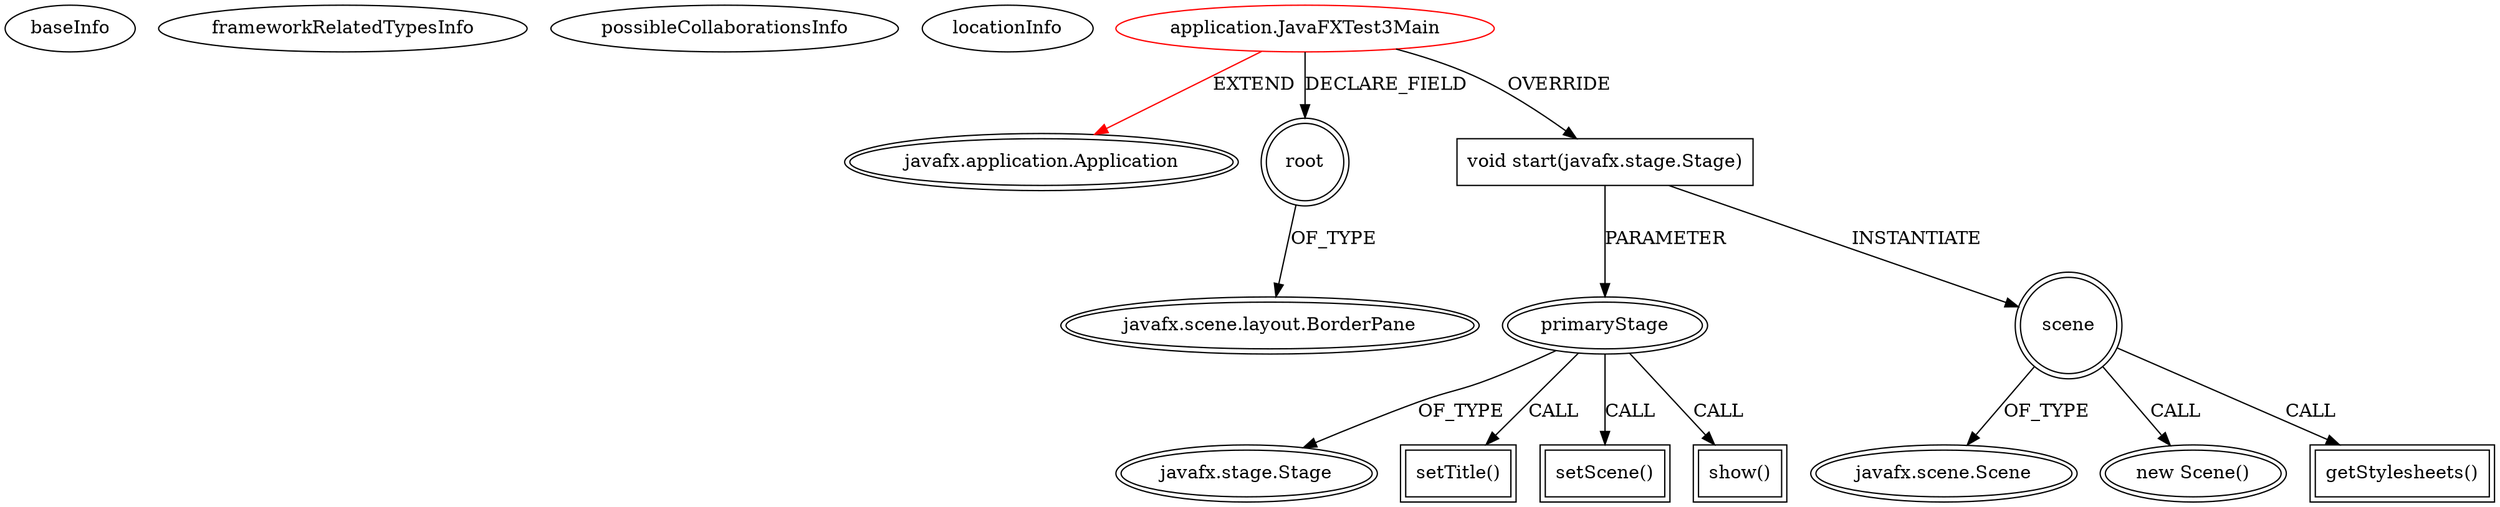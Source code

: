 digraph {
baseInfo[graphId=1140,category="extension_graph",isAnonymous=false,possibleRelation=false]
frameworkRelatedTypesInfo[0="javafx.application.Application"]
possibleCollaborationsInfo[]
locationInfo[projectName="RobertWeidinger-JavaFXTest3",filePath="/RobertWeidinger-JavaFXTest3/JavaFXTest3-master/src/application/JavaFXTest3Main.java",contextSignature="JavaFXTest3Main",graphId="1140"]
0[label="application.JavaFXTest3Main",vertexType="ROOT_CLIENT_CLASS_DECLARATION",isFrameworkType=false,color=red]
1[label="javafx.application.Application",vertexType="FRAMEWORK_CLASS_TYPE",isFrameworkType=true,peripheries=2]
2[label="root",vertexType="FIELD_DECLARATION",isFrameworkType=true,peripheries=2,shape=circle]
3[label="javafx.scene.layout.BorderPane",vertexType="FRAMEWORK_CLASS_TYPE",isFrameworkType=true,peripheries=2]
4[label="void start(javafx.stage.Stage)",vertexType="OVERRIDING_METHOD_DECLARATION",isFrameworkType=false,shape=box]
5[label="primaryStage",vertexType="PARAMETER_DECLARATION",isFrameworkType=true,peripheries=2]
6[label="javafx.stage.Stage",vertexType="FRAMEWORK_CLASS_TYPE",isFrameworkType=true,peripheries=2]
8[label="setTitle()",vertexType="INSIDE_CALL",isFrameworkType=true,peripheries=2,shape=box]
10[label="scene",vertexType="VARIABLE_EXPRESION",isFrameworkType=true,peripheries=2,shape=circle]
11[label="javafx.scene.Scene",vertexType="FRAMEWORK_CLASS_TYPE",isFrameworkType=true,peripheries=2]
9[label="new Scene()",vertexType="CONSTRUCTOR_CALL",isFrameworkType=true,peripheries=2]
13[label="getStylesheets()",vertexType="INSIDE_CALL",isFrameworkType=true,peripheries=2,shape=box]
15[label="setScene()",vertexType="INSIDE_CALL",isFrameworkType=true,peripheries=2,shape=box]
17[label="show()",vertexType="INSIDE_CALL",isFrameworkType=true,peripheries=2,shape=box]
0->1[label="EXTEND",color=red]
0->2[label="DECLARE_FIELD"]
2->3[label="OF_TYPE"]
0->4[label="OVERRIDE"]
5->6[label="OF_TYPE"]
4->5[label="PARAMETER"]
5->8[label="CALL"]
4->10[label="INSTANTIATE"]
10->11[label="OF_TYPE"]
10->9[label="CALL"]
10->13[label="CALL"]
5->15[label="CALL"]
5->17[label="CALL"]
}
